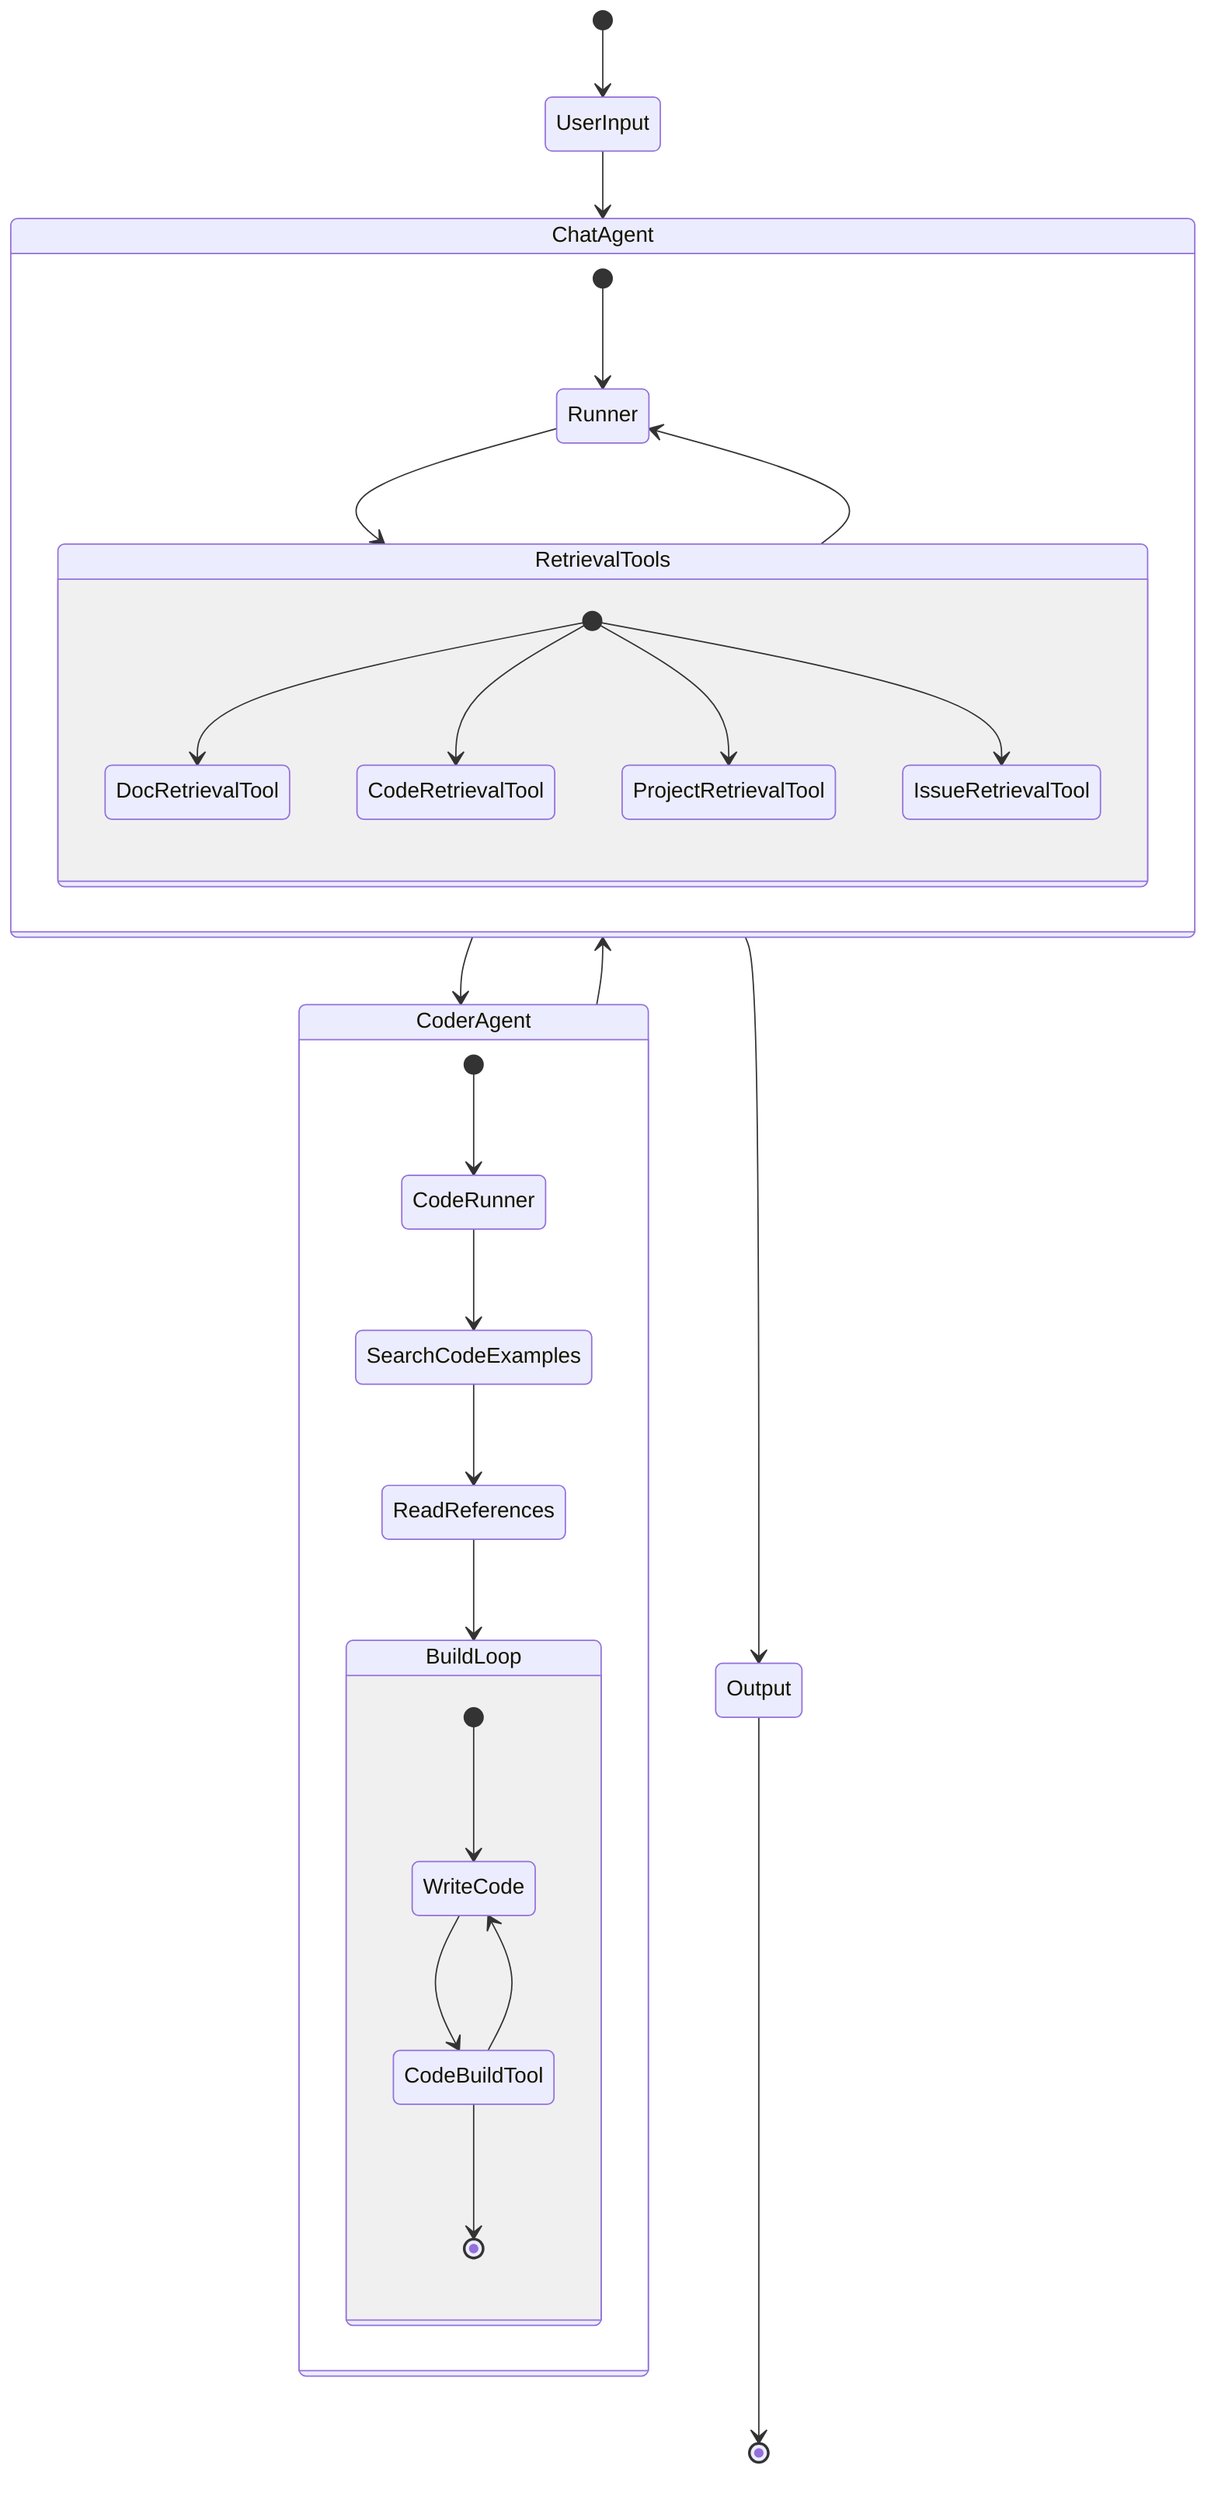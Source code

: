 stateDiagram-v2
    [*] --> UserInput
    UserInput --> ChatAgent
    state ChatAgent {
        [*]  -->  Runner
        state RetrievalTools {
            state DocRetrievalTool
            state CodeRetrievalTool
            state ProjectRetrievalTool
            state IssueRetrievalTool
            [*] --> DocRetrievalTool
            [*] --> CodeRetrievalTool
            [*] --> ProjectRetrievalTool
            [*] --> IssueRetrievalTool
        }
        Runner --> RetrievalTools
        RetrievalTools --> Runner
    }

    state CoderAgent {
        [*] --> CodeRunner
        CodeRunner --> SearchCodeExamples
        SearchCodeExamples --> ReadReferences
        ReadReferences --> BuildLoop
        state BuildLoop {
            state WriteCode
            state CodeBuildTool
            [*] --> WriteCode
            WriteCode --> CodeBuildTool
            CodeBuildTool --> WriteCode
            CodeBuildTool --> [*]
        }
    }
    ChatAgent --> CoderAgent
    CoderAgent --> ChatAgent

    ChatAgent --> Output
    

    Output --> [*]